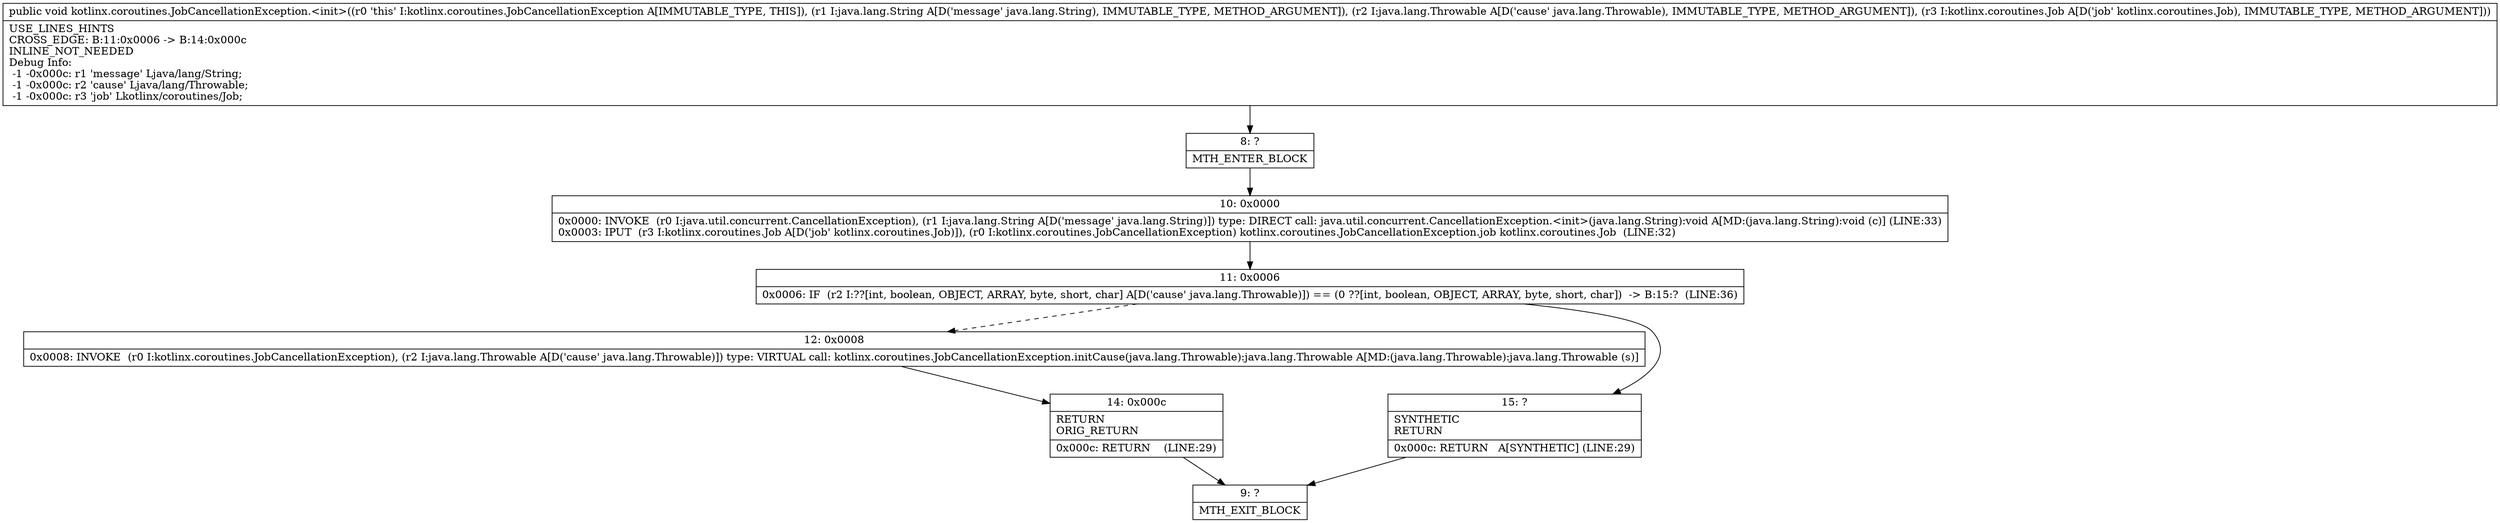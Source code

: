 digraph "CFG forkotlinx.coroutines.JobCancellationException.\<init\>(Ljava\/lang\/String;Ljava\/lang\/Throwable;Lkotlinx\/coroutines\/Job;)V" {
Node_8 [shape=record,label="{8\:\ ?|MTH_ENTER_BLOCK\l}"];
Node_10 [shape=record,label="{10\:\ 0x0000|0x0000: INVOKE  (r0 I:java.util.concurrent.CancellationException), (r1 I:java.lang.String A[D('message' java.lang.String)]) type: DIRECT call: java.util.concurrent.CancellationException.\<init\>(java.lang.String):void A[MD:(java.lang.String):void (c)] (LINE:33)\l0x0003: IPUT  (r3 I:kotlinx.coroutines.Job A[D('job' kotlinx.coroutines.Job)]), (r0 I:kotlinx.coroutines.JobCancellationException) kotlinx.coroutines.JobCancellationException.job kotlinx.coroutines.Job  (LINE:32)\l}"];
Node_11 [shape=record,label="{11\:\ 0x0006|0x0006: IF  (r2 I:??[int, boolean, OBJECT, ARRAY, byte, short, char] A[D('cause' java.lang.Throwable)]) == (0 ??[int, boolean, OBJECT, ARRAY, byte, short, char])  \-\> B:15:?  (LINE:36)\l}"];
Node_12 [shape=record,label="{12\:\ 0x0008|0x0008: INVOKE  (r0 I:kotlinx.coroutines.JobCancellationException), (r2 I:java.lang.Throwable A[D('cause' java.lang.Throwable)]) type: VIRTUAL call: kotlinx.coroutines.JobCancellationException.initCause(java.lang.Throwable):java.lang.Throwable A[MD:(java.lang.Throwable):java.lang.Throwable (s)]\l}"];
Node_14 [shape=record,label="{14\:\ 0x000c|RETURN\lORIG_RETURN\l|0x000c: RETURN    (LINE:29)\l}"];
Node_9 [shape=record,label="{9\:\ ?|MTH_EXIT_BLOCK\l}"];
Node_15 [shape=record,label="{15\:\ ?|SYNTHETIC\lRETURN\l|0x000c: RETURN   A[SYNTHETIC] (LINE:29)\l}"];
MethodNode[shape=record,label="{public void kotlinx.coroutines.JobCancellationException.\<init\>((r0 'this' I:kotlinx.coroutines.JobCancellationException A[IMMUTABLE_TYPE, THIS]), (r1 I:java.lang.String A[D('message' java.lang.String), IMMUTABLE_TYPE, METHOD_ARGUMENT]), (r2 I:java.lang.Throwable A[D('cause' java.lang.Throwable), IMMUTABLE_TYPE, METHOD_ARGUMENT]), (r3 I:kotlinx.coroutines.Job A[D('job' kotlinx.coroutines.Job), IMMUTABLE_TYPE, METHOD_ARGUMENT]))  | USE_LINES_HINTS\lCROSS_EDGE: B:11:0x0006 \-\> B:14:0x000c\lINLINE_NOT_NEEDED\lDebug Info:\l  \-1 \-0x000c: r1 'message' Ljava\/lang\/String;\l  \-1 \-0x000c: r2 'cause' Ljava\/lang\/Throwable;\l  \-1 \-0x000c: r3 'job' Lkotlinx\/coroutines\/Job;\l}"];
MethodNode -> Node_8;Node_8 -> Node_10;
Node_10 -> Node_11;
Node_11 -> Node_12[style=dashed];
Node_11 -> Node_15;
Node_12 -> Node_14;
Node_14 -> Node_9;
Node_15 -> Node_9;
}

